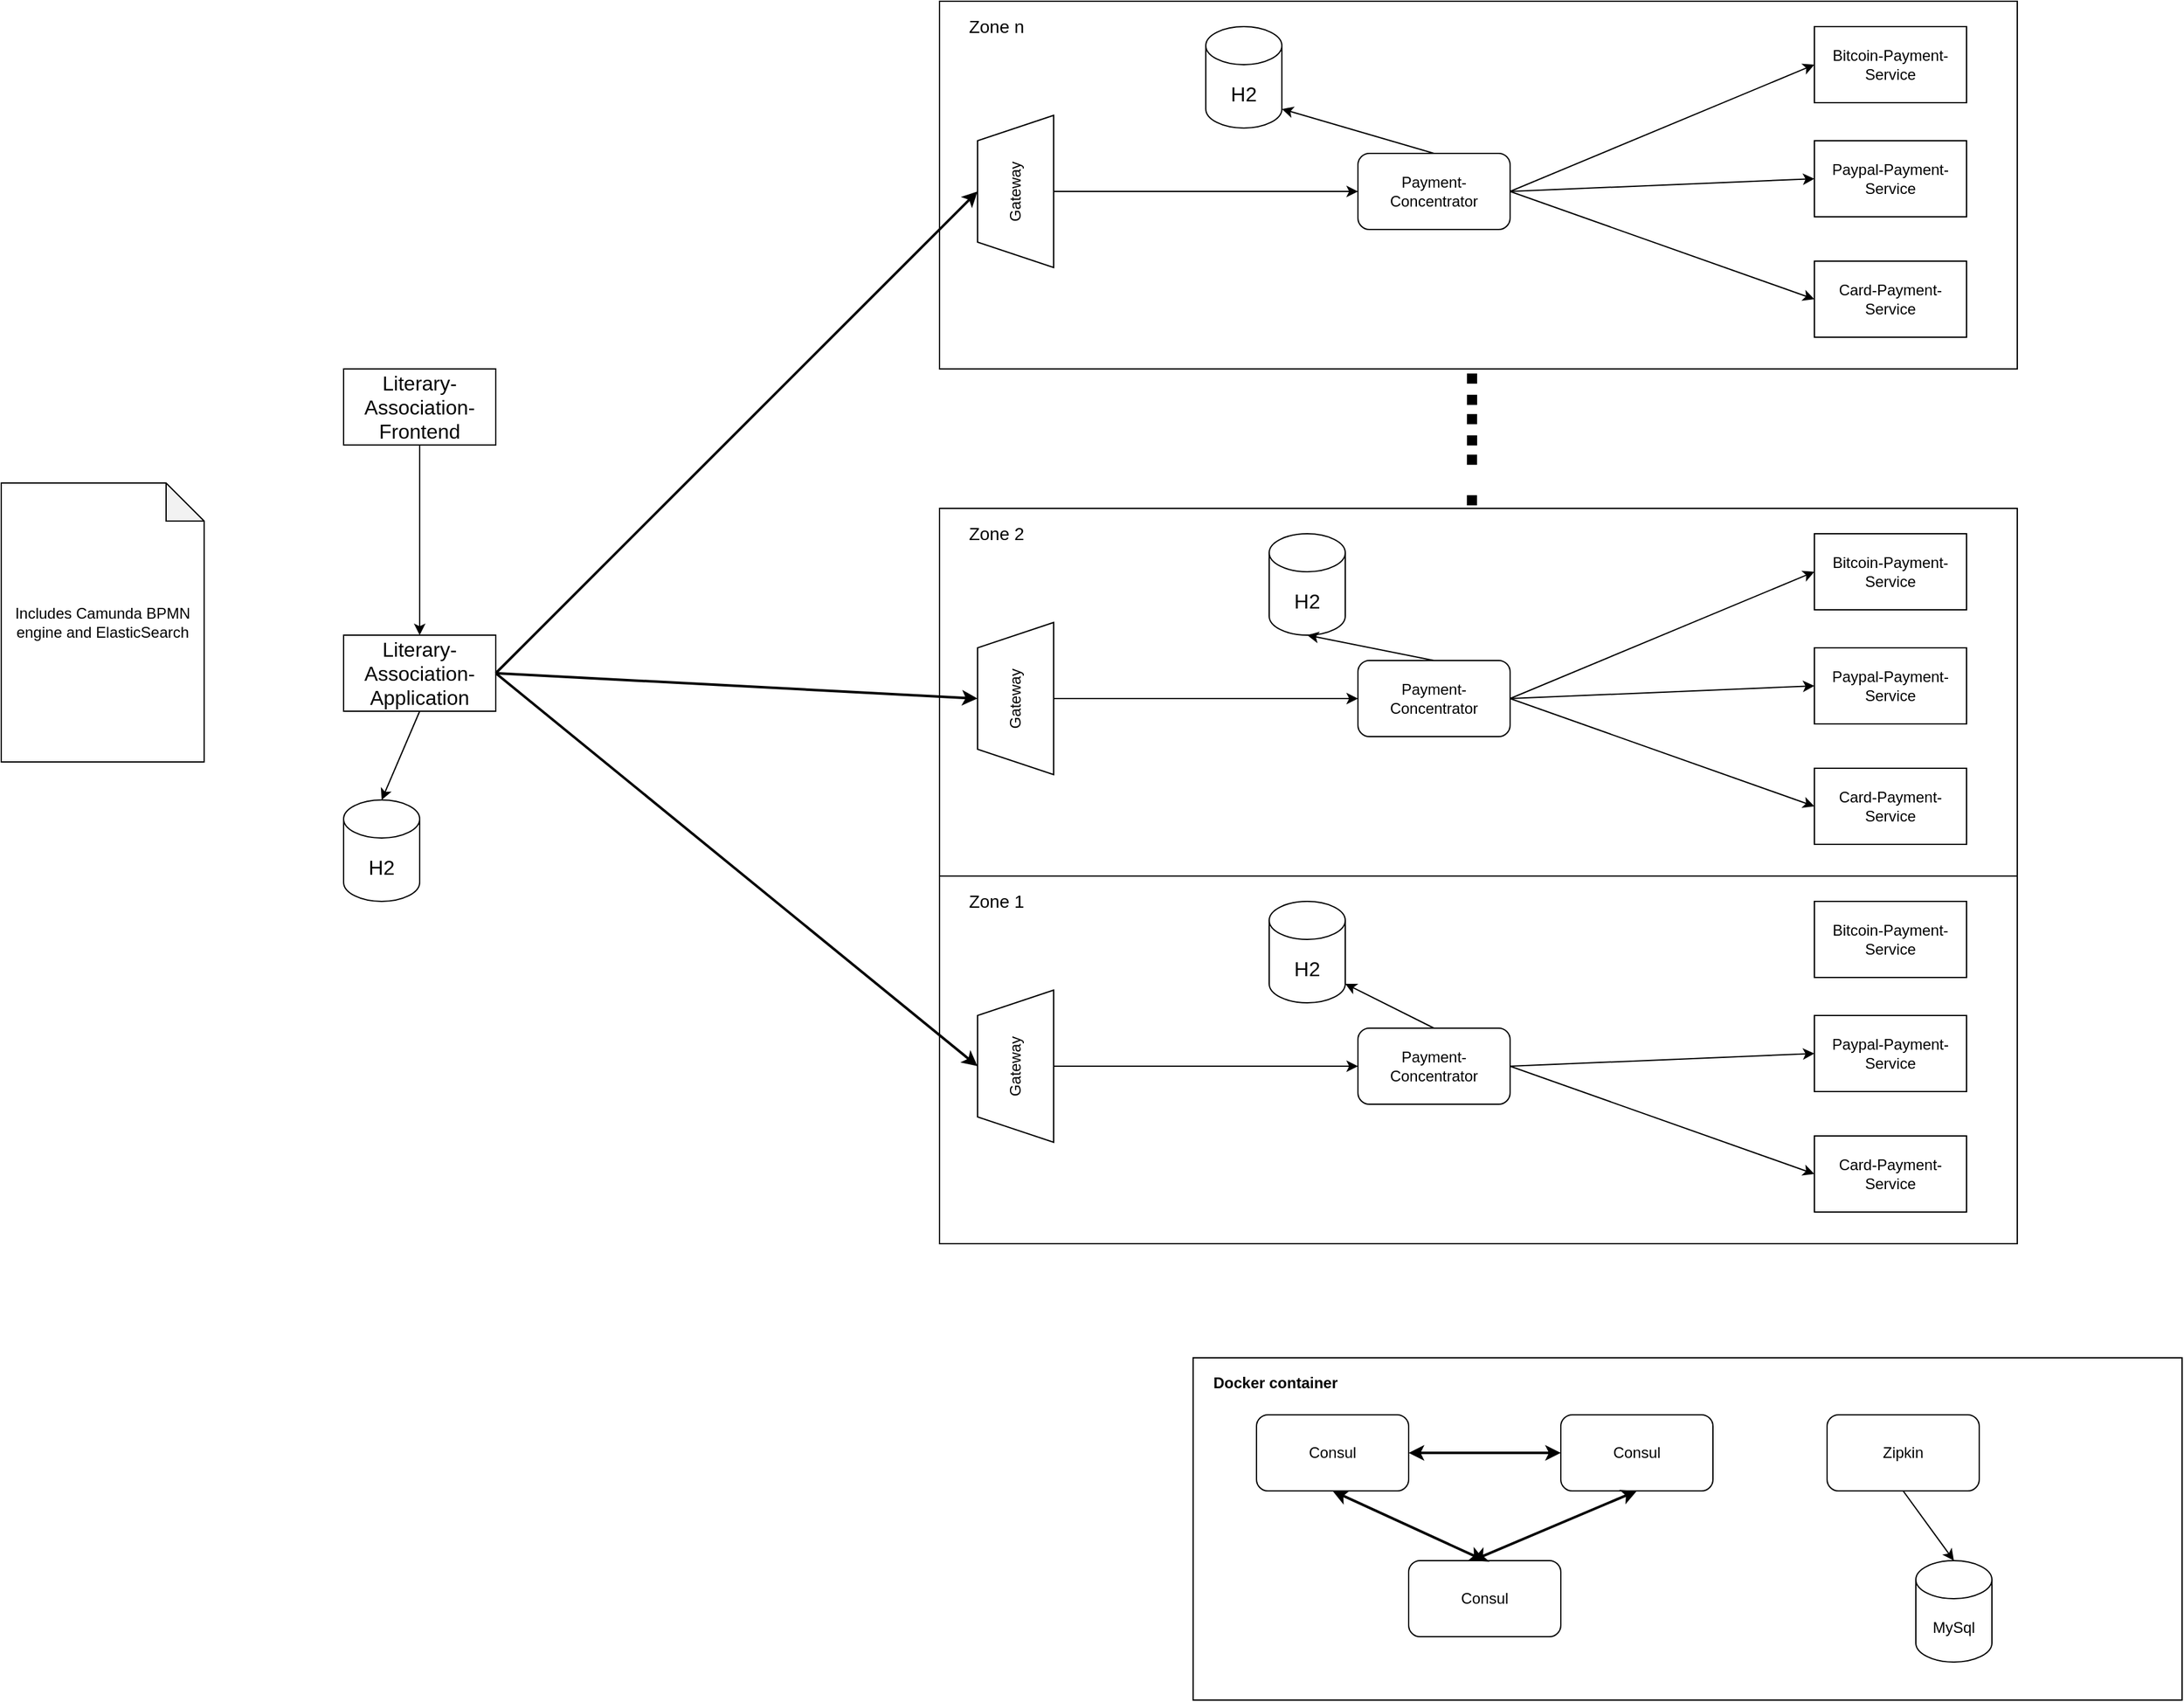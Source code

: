 <mxfile version="14.1.1" type="device"><diagram id="zSUaauWqoXiQL1g9EK-_" name="Page-1"><mxGraphModel dx="2274" dy="1919" grid="1" gridSize="10" guides="1" tooltips="1" connect="1" arrows="1" fold="1" page="1" pageScale="1" pageWidth="827" pageHeight="1169" math="0" shadow="0"><root><mxCell id="0"/><mxCell id="1" parent="0"/><mxCell id="vtOU_-9biwTVkOSYQ0ku-12" value="Literary-Association-Application" style="rounded=0;whiteSpace=wrap;html=1;fontSize=16;" parent="1" vertex="1"><mxGeometry x="-540" y="130" width="120" height="60" as="geometry"/></mxCell><mxCell id="_0NHrG6mtAWxZxlp32WJ-8" value="" style="group" parent="1" vertex="1" connectable="0"><mxGeometry x="-70" y="320" width="940" height="290" as="geometry"/></mxCell><mxCell id="_0NHrG6mtAWxZxlp32WJ-1" value="" style="rounded=0;whiteSpace=wrap;html=1;" parent="_0NHrG6mtAWxZxlp32WJ-8" vertex="1"><mxGeometry width="850" height="290" as="geometry"/></mxCell><mxCell id="uwAI17Wqd9zC-FQfPkYR-2" value="Card-Payment-Service" style="rounded=0;whiteSpace=wrap;html=1;" parent="_0NHrG6mtAWxZxlp32WJ-8" vertex="1"><mxGeometry x="690" y="205" width="120" height="60" as="geometry"/></mxCell><mxCell id="uwAI17Wqd9zC-FQfPkYR-3" value="Paypal-Payment-Service" style="rounded=0;whiteSpace=wrap;html=1;" parent="_0NHrG6mtAWxZxlp32WJ-8" vertex="1"><mxGeometry x="690" y="110" width="120" height="60" as="geometry"/></mxCell><mxCell id="uwAI17Wqd9zC-FQfPkYR-4" value="Bitcoin-Payment- Service" style="rounded=0;whiteSpace=wrap;html=1;" parent="_0NHrG6mtAWxZxlp32WJ-8" vertex="1"><mxGeometry x="690" y="20" width="120" height="60" as="geometry"/></mxCell><mxCell id="5O2foTXNBr0OEtZ5Qan7-3" value="Gateway" style="shape=trapezoid;perimeter=trapezoidPerimeter;whiteSpace=wrap;html=1;fixedSize=1;rotation=-90;" parent="_0NHrG6mtAWxZxlp32WJ-8" vertex="1"><mxGeometry y="120" width="120" height="60" as="geometry"/></mxCell><mxCell id="2EqxZbhxeLz5j7PMiQxL-1" value="Payment-Concentrator" style="rounded=1;whiteSpace=wrap;html=1;" parent="_0NHrG6mtAWxZxlp32WJ-8" vertex="1"><mxGeometry x="330" y="120" width="120" height="60" as="geometry"/></mxCell><mxCell id="2EqxZbhxeLz5j7PMiQxL-3" style="edgeStyle=orthogonalEdgeStyle;rounded=0;orthogonalLoop=1;jettySize=auto;html=1;exitX=0.5;exitY=1;exitDx=0;exitDy=0;" parent="_0NHrG6mtAWxZxlp32WJ-8" edge="1"><mxGeometry relative="1" as="geometry"><mxPoint x="260" y="80" as="sourcePoint"/><mxPoint x="260" y="80" as="targetPoint"/></mxGeometry></mxCell><mxCell id="2EqxZbhxeLz5j7PMiQxL-8" value="" style="endArrow=classic;html=1;exitX=0.5;exitY=1;exitDx=0;exitDy=0;entryX=0;entryY=0.5;entryDx=0;entryDy=0;" parent="_0NHrG6mtAWxZxlp32WJ-8" source="5O2foTXNBr0OEtZ5Qan7-3" target="2EqxZbhxeLz5j7PMiQxL-1" edge="1"><mxGeometry width="50" height="50" relative="1" as="geometry"><mxPoint x="130" y="-40" as="sourcePoint"/><mxPoint x="210" y="-130" as="targetPoint"/></mxGeometry></mxCell><mxCell id="_0NHrG6mtAWxZxlp32WJ-2" value="&lt;font style=&quot;font-size: 14px&quot;&gt;Zone 1&lt;/font&gt;" style="text;html=1;strokeColor=none;fillColor=none;align=center;verticalAlign=middle;whiteSpace=wrap;rounded=0;" parent="_0NHrG6mtAWxZxlp32WJ-8" vertex="1"><mxGeometry x="10" y="10" width="70" height="20" as="geometry"/></mxCell><mxCell id="_0NHrG6mtAWxZxlp32WJ-6" value="" style="endArrow=classic;html=1;exitX=1;exitY=0.5;exitDx=0;exitDy=0;entryX=0;entryY=0.5;entryDx=0;entryDy=0;" parent="_0NHrG6mtAWxZxlp32WJ-8" source="2EqxZbhxeLz5j7PMiQxL-1" target="uwAI17Wqd9zC-FQfPkYR-3" edge="1"><mxGeometry width="50" height="50" relative="1" as="geometry"><mxPoint x="320" y="130" as="sourcePoint"/><mxPoint x="370" y="80" as="targetPoint"/></mxGeometry></mxCell><mxCell id="_0NHrG6mtAWxZxlp32WJ-7" value="" style="endArrow=classic;html=1;exitX=1;exitY=0.5;exitDx=0;exitDy=0;entryX=0;entryY=0.5;entryDx=0;entryDy=0;" parent="_0NHrG6mtAWxZxlp32WJ-8" source="2EqxZbhxeLz5j7PMiQxL-1" target="uwAI17Wqd9zC-FQfPkYR-2" edge="1"><mxGeometry width="50" height="50" relative="1" as="geometry"><mxPoint x="320" y="130" as="sourcePoint"/><mxPoint x="370" y="80" as="targetPoint"/></mxGeometry></mxCell><mxCell id="oquwB6ZSukJWYpFi1vfG-15" value="H2" style="shape=cylinder3;whiteSpace=wrap;html=1;boundedLbl=1;backgroundOutline=1;size=15;fontSize=16;" vertex="1" parent="_0NHrG6mtAWxZxlp32WJ-8"><mxGeometry x="260" y="20" width="60" height="80" as="geometry"/></mxCell><mxCell id="oquwB6ZSukJWYpFi1vfG-18" value="" style="endArrow=classic;html=1;fontSize=16;exitX=0.5;exitY=0;exitDx=0;exitDy=0;entryX=1;entryY=1;entryDx=0;entryDy=-15;entryPerimeter=0;" edge="1" parent="_0NHrG6mtAWxZxlp32WJ-8" source="2EqxZbhxeLz5j7PMiQxL-1" target="oquwB6ZSukJWYpFi1vfG-15"><mxGeometry width="50" height="50" relative="1" as="geometry"><mxPoint x="-100" y="150" as="sourcePoint"/><mxPoint x="-50" y="100" as="targetPoint"/></mxGeometry></mxCell><mxCell id="_0NHrG6mtAWxZxlp32WJ-9" value="" style="group" parent="1" vertex="1" connectable="0"><mxGeometry x="-70" y="30" width="850" height="290" as="geometry"/></mxCell><mxCell id="_0NHrG6mtAWxZxlp32WJ-10" value="" style="rounded=0;whiteSpace=wrap;html=1;" parent="_0NHrG6mtAWxZxlp32WJ-9" vertex="1"><mxGeometry width="850" height="290" as="geometry"/></mxCell><mxCell id="_0NHrG6mtAWxZxlp32WJ-11" value="Card-Payment-Service" style="rounded=0;whiteSpace=wrap;html=1;" parent="_0NHrG6mtAWxZxlp32WJ-9" vertex="1"><mxGeometry x="690" y="205" width="120" height="60" as="geometry"/></mxCell><mxCell id="_0NHrG6mtAWxZxlp32WJ-12" value="Paypal-Payment-Service" style="rounded=0;whiteSpace=wrap;html=1;" parent="_0NHrG6mtAWxZxlp32WJ-9" vertex="1"><mxGeometry x="690" y="110" width="120" height="60" as="geometry"/></mxCell><mxCell id="_0NHrG6mtAWxZxlp32WJ-13" value="Bitcoin-Payment- Service" style="rounded=0;whiteSpace=wrap;html=1;" parent="_0NHrG6mtAWxZxlp32WJ-9" vertex="1"><mxGeometry x="690" y="20" width="120" height="60" as="geometry"/></mxCell><mxCell id="_0NHrG6mtAWxZxlp32WJ-14" value="Gateway" style="shape=trapezoid;perimeter=trapezoidPerimeter;whiteSpace=wrap;html=1;fixedSize=1;rotation=-90;" parent="_0NHrG6mtAWxZxlp32WJ-9" vertex="1"><mxGeometry y="120" width="120" height="60" as="geometry"/></mxCell><mxCell id="_0NHrG6mtAWxZxlp32WJ-15" value="Payment-Concentrator" style="rounded=1;whiteSpace=wrap;html=1;" parent="_0NHrG6mtAWxZxlp32WJ-9" vertex="1"><mxGeometry x="330" y="120" width="120" height="60" as="geometry"/></mxCell><mxCell id="_0NHrG6mtAWxZxlp32WJ-16" style="edgeStyle=orthogonalEdgeStyle;rounded=0;orthogonalLoop=1;jettySize=auto;html=1;exitX=0.5;exitY=1;exitDx=0;exitDy=0;" parent="_0NHrG6mtAWxZxlp32WJ-9" edge="1"><mxGeometry relative="1" as="geometry"><mxPoint x="260" y="80" as="sourcePoint"/><mxPoint x="260" y="80" as="targetPoint"/></mxGeometry></mxCell><mxCell id="_0NHrG6mtAWxZxlp32WJ-17" value="" style="endArrow=classic;html=1;exitX=0.5;exitY=1;exitDx=0;exitDy=0;entryX=0;entryY=0.5;entryDx=0;entryDy=0;" parent="_0NHrG6mtAWxZxlp32WJ-9" source="_0NHrG6mtAWxZxlp32WJ-14" target="_0NHrG6mtAWxZxlp32WJ-15" edge="1"><mxGeometry width="50" height="50" relative="1" as="geometry"><mxPoint x="130" y="-40" as="sourcePoint"/><mxPoint x="210" y="-130" as="targetPoint"/></mxGeometry></mxCell><mxCell id="_0NHrG6mtAWxZxlp32WJ-18" value="&lt;font style=&quot;font-size: 14px&quot;&gt;Zone 2&lt;/font&gt;" style="text;html=1;strokeColor=none;fillColor=none;align=center;verticalAlign=middle;whiteSpace=wrap;rounded=0;" parent="_0NHrG6mtAWxZxlp32WJ-9" vertex="1"><mxGeometry x="10" y="10" width="70" height="20" as="geometry"/></mxCell><mxCell id="_0NHrG6mtAWxZxlp32WJ-19" value="" style="endArrow=classic;html=1;exitX=1;exitY=0.5;exitDx=0;exitDy=0;entryX=0;entryY=0.5;entryDx=0;entryDy=0;" parent="_0NHrG6mtAWxZxlp32WJ-9" source="_0NHrG6mtAWxZxlp32WJ-15" target="_0NHrG6mtAWxZxlp32WJ-13" edge="1"><mxGeometry width="50" height="50" relative="1" as="geometry"><mxPoint x="320" y="130" as="sourcePoint"/><mxPoint x="370" y="80" as="targetPoint"/></mxGeometry></mxCell><mxCell id="_0NHrG6mtAWxZxlp32WJ-20" value="" style="endArrow=classic;html=1;exitX=1;exitY=0.5;exitDx=0;exitDy=0;entryX=0;entryY=0.5;entryDx=0;entryDy=0;" parent="_0NHrG6mtAWxZxlp32WJ-9" source="_0NHrG6mtAWxZxlp32WJ-15" target="_0NHrG6mtAWxZxlp32WJ-12" edge="1"><mxGeometry width="50" height="50" relative="1" as="geometry"><mxPoint x="320" y="130" as="sourcePoint"/><mxPoint x="370" y="80" as="targetPoint"/></mxGeometry></mxCell><mxCell id="_0NHrG6mtAWxZxlp32WJ-21" value="" style="endArrow=classic;html=1;exitX=1;exitY=0.5;exitDx=0;exitDy=0;entryX=0;entryY=0.5;entryDx=0;entryDy=0;" parent="_0NHrG6mtAWxZxlp32WJ-9" source="_0NHrG6mtAWxZxlp32WJ-15" target="_0NHrG6mtAWxZxlp32WJ-11" edge="1"><mxGeometry width="50" height="50" relative="1" as="geometry"><mxPoint x="320" y="130" as="sourcePoint"/><mxPoint x="370" y="80" as="targetPoint"/></mxGeometry></mxCell><mxCell id="oquwB6ZSukJWYpFi1vfG-12" value="H2" style="shape=cylinder3;whiteSpace=wrap;html=1;boundedLbl=1;backgroundOutline=1;size=15;fontSize=16;" vertex="1" parent="_0NHrG6mtAWxZxlp32WJ-9"><mxGeometry x="260" y="20" width="60" height="80" as="geometry"/></mxCell><mxCell id="oquwB6ZSukJWYpFi1vfG-13" value="" style="endArrow=classic;html=1;fontSize=16;exitX=0.5;exitY=0;exitDx=0;exitDy=0;entryX=0.5;entryY=1;entryDx=0;entryDy=0;entryPerimeter=0;" edge="1" parent="_0NHrG6mtAWxZxlp32WJ-9" source="_0NHrG6mtAWxZxlp32WJ-15" target="oquwB6ZSukJWYpFi1vfG-12"><mxGeometry width="50" height="50" relative="1" as="geometry"><mxPoint x="-100" y="270" as="sourcePoint"/><mxPoint x="-50" y="220" as="targetPoint"/></mxGeometry></mxCell><mxCell id="_0NHrG6mtAWxZxlp32WJ-24" value="" style="group" parent="1" vertex="1" connectable="0"><mxGeometry x="-70" y="-370" width="850" height="290" as="geometry"/></mxCell><mxCell id="_0NHrG6mtAWxZxlp32WJ-25" value="" style="rounded=0;whiteSpace=wrap;html=1;" parent="_0NHrG6mtAWxZxlp32WJ-24" vertex="1"><mxGeometry width="850" height="290" as="geometry"/></mxCell><mxCell id="_0NHrG6mtAWxZxlp32WJ-26" value="Card-Payment-Service" style="rounded=0;whiteSpace=wrap;html=1;" parent="_0NHrG6mtAWxZxlp32WJ-24" vertex="1"><mxGeometry x="690" y="205" width="120" height="60" as="geometry"/></mxCell><mxCell id="_0NHrG6mtAWxZxlp32WJ-27" value="Paypal-Payment-Service" style="rounded=0;whiteSpace=wrap;html=1;" parent="_0NHrG6mtAWxZxlp32WJ-24" vertex="1"><mxGeometry x="690" y="110" width="120" height="60" as="geometry"/></mxCell><mxCell id="_0NHrG6mtAWxZxlp32WJ-28" value="Bitcoin-Payment- Service" style="rounded=0;whiteSpace=wrap;html=1;" parent="_0NHrG6mtAWxZxlp32WJ-24" vertex="1"><mxGeometry x="690" y="20" width="120" height="60" as="geometry"/></mxCell><mxCell id="_0NHrG6mtAWxZxlp32WJ-29" value="Gateway" style="shape=trapezoid;perimeter=trapezoidPerimeter;whiteSpace=wrap;html=1;fixedSize=1;rotation=-90;" parent="_0NHrG6mtAWxZxlp32WJ-24" vertex="1"><mxGeometry y="120" width="120" height="60" as="geometry"/></mxCell><mxCell id="_0NHrG6mtAWxZxlp32WJ-30" value="Payment-Concentrator" style="rounded=1;whiteSpace=wrap;html=1;" parent="_0NHrG6mtAWxZxlp32WJ-24" vertex="1"><mxGeometry x="330" y="120" width="120" height="60" as="geometry"/></mxCell><mxCell id="_0NHrG6mtAWxZxlp32WJ-31" style="edgeStyle=orthogonalEdgeStyle;rounded=0;orthogonalLoop=1;jettySize=auto;html=1;exitX=0.5;exitY=1;exitDx=0;exitDy=0;" parent="_0NHrG6mtAWxZxlp32WJ-24" edge="1"><mxGeometry relative="1" as="geometry"><mxPoint x="260" y="80" as="sourcePoint"/><mxPoint x="260" y="80" as="targetPoint"/></mxGeometry></mxCell><mxCell id="_0NHrG6mtAWxZxlp32WJ-32" value="" style="endArrow=classic;html=1;exitX=0.5;exitY=1;exitDx=0;exitDy=0;entryX=0;entryY=0.5;entryDx=0;entryDy=0;" parent="_0NHrG6mtAWxZxlp32WJ-24" source="_0NHrG6mtAWxZxlp32WJ-29" target="_0NHrG6mtAWxZxlp32WJ-30" edge="1"><mxGeometry width="50" height="50" relative="1" as="geometry"><mxPoint x="130" y="-40" as="sourcePoint"/><mxPoint x="210" y="-130" as="targetPoint"/></mxGeometry></mxCell><mxCell id="_0NHrG6mtAWxZxlp32WJ-33" value="&lt;font style=&quot;font-size: 14px&quot;&gt;Zone n&lt;/font&gt;" style="text;html=1;strokeColor=none;fillColor=none;align=center;verticalAlign=middle;whiteSpace=wrap;rounded=0;" parent="_0NHrG6mtAWxZxlp32WJ-24" vertex="1"><mxGeometry x="10" y="10" width="70" height="20" as="geometry"/></mxCell><mxCell id="_0NHrG6mtAWxZxlp32WJ-34" value="" style="endArrow=classic;html=1;exitX=1;exitY=0.5;exitDx=0;exitDy=0;entryX=0;entryY=0.5;entryDx=0;entryDy=0;" parent="_0NHrG6mtAWxZxlp32WJ-24" source="_0NHrG6mtAWxZxlp32WJ-30" target="_0NHrG6mtAWxZxlp32WJ-28" edge="1"><mxGeometry width="50" height="50" relative="1" as="geometry"><mxPoint x="320" y="130" as="sourcePoint"/><mxPoint x="370" y="80" as="targetPoint"/></mxGeometry></mxCell><mxCell id="_0NHrG6mtAWxZxlp32WJ-35" value="" style="endArrow=classic;html=1;exitX=1;exitY=0.5;exitDx=0;exitDy=0;entryX=0;entryY=0.5;entryDx=0;entryDy=0;" parent="_0NHrG6mtAWxZxlp32WJ-24" source="_0NHrG6mtAWxZxlp32WJ-30" target="_0NHrG6mtAWxZxlp32WJ-27" edge="1"><mxGeometry width="50" height="50" relative="1" as="geometry"><mxPoint x="320" y="130" as="sourcePoint"/><mxPoint x="370" y="80" as="targetPoint"/></mxGeometry></mxCell><mxCell id="_0NHrG6mtAWxZxlp32WJ-36" value="" style="endArrow=classic;html=1;exitX=1;exitY=0.5;exitDx=0;exitDy=0;entryX=0;entryY=0.5;entryDx=0;entryDy=0;" parent="_0NHrG6mtAWxZxlp32WJ-24" source="_0NHrG6mtAWxZxlp32WJ-30" target="_0NHrG6mtAWxZxlp32WJ-26" edge="1"><mxGeometry width="50" height="50" relative="1" as="geometry"><mxPoint x="320" y="130" as="sourcePoint"/><mxPoint x="370" y="80" as="targetPoint"/></mxGeometry></mxCell><mxCell id="oquwB6ZSukJWYpFi1vfG-14" value="H2" style="shape=cylinder3;whiteSpace=wrap;html=1;boundedLbl=1;backgroundOutline=1;size=15;fontSize=16;" vertex="1" parent="_0NHrG6mtAWxZxlp32WJ-24"><mxGeometry x="210" y="20" width="60" height="80" as="geometry"/></mxCell><mxCell id="oquwB6ZSukJWYpFi1vfG-17" value="" style="endArrow=classic;html=1;fontSize=16;exitX=0.5;exitY=0;exitDx=0;exitDy=0;entryX=1;entryY=1;entryDx=0;entryDy=-15;entryPerimeter=0;" edge="1" parent="_0NHrG6mtAWxZxlp32WJ-24" source="_0NHrG6mtAWxZxlp32WJ-30" target="oquwB6ZSukJWYpFi1vfG-14"><mxGeometry width="50" height="50" relative="1" as="geometry"><mxPoint x="-100" y="170" as="sourcePoint"/><mxPoint x="-50" y="120" as="targetPoint"/></mxGeometry></mxCell><mxCell id="_0NHrG6mtAWxZxlp32WJ-37" value="" style="endArrow=none;dashed=1;html=1;dashPattern=1 3;strokeWidth=8;exitX=0.494;exitY=-0.008;exitDx=0;exitDy=0;exitPerimeter=0;rounded=0;" parent="1" source="_0NHrG6mtAWxZxlp32WJ-10" edge="1"><mxGeometry width="50" height="50" relative="1" as="geometry"><mxPoint x="340" y="-10" as="sourcePoint"/><mxPoint x="350" as="targetPoint"/><Array as="points"><mxPoint x="350" y="-80"/></Array></mxGeometry></mxCell><mxCell id="_0NHrG6mtAWxZxlp32WJ-39" value="" style="endArrow=classic;html=1;strokeWidth=2;exitX=1;exitY=0.5;exitDx=0;exitDy=0;entryX=0.5;entryY=0;entryDx=0;entryDy=0;" parent="1" source="vtOU_-9biwTVkOSYQ0ku-12" target="_0NHrG6mtAWxZxlp32WJ-29" edge="1"><mxGeometry width="50" height="50" relative="1" as="geometry"><mxPoint x="70" as="sourcePoint"/><mxPoint x="120" y="-50" as="targetPoint"/></mxGeometry></mxCell><mxCell id="_0NHrG6mtAWxZxlp32WJ-40" value="" style="endArrow=classic;html=1;strokeWidth=2;entryX=0.5;entryY=0;entryDx=0;entryDy=0;" parent="1" target="_0NHrG6mtAWxZxlp32WJ-14" edge="1"><mxGeometry width="50" height="50" relative="1" as="geometry"><mxPoint x="-420" y="160" as="sourcePoint"/><mxPoint x="-30" y="-210" as="targetPoint"/></mxGeometry></mxCell><mxCell id="_0NHrG6mtAWxZxlp32WJ-41" value="" style="endArrow=classic;html=1;strokeWidth=2;entryX=0.5;entryY=0;entryDx=0;entryDy=0;" parent="1" target="5O2foTXNBr0OEtZ5Qan7-3" edge="1"><mxGeometry width="50" height="50" relative="1" as="geometry"><mxPoint x="-420" y="160" as="sourcePoint"/><mxPoint x="-20" y="-200" as="targetPoint"/></mxGeometry></mxCell><mxCell id="_0NHrG6mtAWxZxlp32WJ-42" value="" style="rounded=0;whiteSpace=wrap;html=1;" parent="1" vertex="1"><mxGeometry x="130" y="700" width="780" height="270" as="geometry"/></mxCell><mxCell id="_0NHrG6mtAWxZxlp32WJ-43" value="Consul" style="rounded=1;whiteSpace=wrap;html=1;" parent="1" vertex="1"><mxGeometry x="300" y="860" width="120" height="60" as="geometry"/></mxCell><mxCell id="_0NHrG6mtAWxZxlp32WJ-44" value="Consul" style="rounded=1;whiteSpace=wrap;html=1;" parent="1" vertex="1"><mxGeometry x="180" y="745" width="120" height="60" as="geometry"/></mxCell><mxCell id="_0NHrG6mtAWxZxlp32WJ-45" value="Consul" style="rounded=1;whiteSpace=wrap;html=1;" parent="1" vertex="1"><mxGeometry x="420" y="745" width="120" height="60" as="geometry"/></mxCell><mxCell id="_0NHrG6mtAWxZxlp32WJ-46" value="" style="endArrow=classic;startArrow=classic;html=1;strokeWidth=2;exitX=0.5;exitY=0;exitDx=0;exitDy=0;entryX=0.5;entryY=1;entryDx=0;entryDy=0;" parent="1" source="_0NHrG6mtAWxZxlp32WJ-43" target="_0NHrG6mtAWxZxlp32WJ-44" edge="1"><mxGeometry width="50" height="50" relative="1" as="geometry"><mxPoint x="190" y="630" as="sourcePoint"/><mxPoint x="240" y="580" as="targetPoint"/></mxGeometry></mxCell><mxCell id="_0NHrG6mtAWxZxlp32WJ-47" value="" style="endArrow=classic;startArrow=classic;html=1;strokeWidth=2;exitX=1;exitY=0.5;exitDx=0;exitDy=0;entryX=0;entryY=0.5;entryDx=0;entryDy=0;" parent="1" source="_0NHrG6mtAWxZxlp32WJ-44" target="_0NHrG6mtAWxZxlp32WJ-45" edge="1"><mxGeometry width="50" height="50" relative="1" as="geometry"><mxPoint x="190" y="630" as="sourcePoint"/><mxPoint x="240" y="580" as="targetPoint"/></mxGeometry></mxCell><mxCell id="_0NHrG6mtAWxZxlp32WJ-48" value="" style="endArrow=classic;startArrow=classic;html=1;strokeWidth=2;entryX=0.5;entryY=1;entryDx=0;entryDy=0;" parent="1" target="_0NHrG6mtAWxZxlp32WJ-45" edge="1"><mxGeometry width="50" height="50" relative="1" as="geometry"><mxPoint x="350" y="860" as="sourcePoint"/><mxPoint x="240" y="580" as="targetPoint"/></mxGeometry></mxCell><mxCell id="oquwB6ZSukJWYpFi1vfG-1" value="Zipkin" style="rounded=1;whiteSpace=wrap;html=1;" vertex="1" parent="1"><mxGeometry x="630" y="745" width="120" height="60" as="geometry"/></mxCell><mxCell id="oquwB6ZSukJWYpFi1vfG-2" value="MySql" style="shape=cylinder3;whiteSpace=wrap;html=1;boundedLbl=1;backgroundOutline=1;size=15;" vertex="1" parent="1"><mxGeometry x="700" y="860" width="60" height="80" as="geometry"/></mxCell><mxCell id="oquwB6ZSukJWYpFi1vfG-3" value="" style="endArrow=classic;html=1;exitX=0.5;exitY=1;exitDx=0;exitDy=0;entryX=0.5;entryY=0;entryDx=0;entryDy=0;entryPerimeter=0;" edge="1" parent="1" source="oquwB6ZSukJWYpFi1vfG-1" target="oquwB6ZSukJWYpFi1vfG-2"><mxGeometry width="50" height="50" relative="1" as="geometry"><mxPoint x="480" y="720" as="sourcePoint"/><mxPoint x="530" y="670" as="targetPoint"/></mxGeometry></mxCell><mxCell id="oquwB6ZSukJWYpFi1vfG-4" value="Docker container" style="text;html=1;strokeColor=none;fillColor=none;align=center;verticalAlign=middle;whiteSpace=wrap;rounded=0;fontStyle=1" vertex="1" parent="1"><mxGeometry x="140" y="710" width="110" height="20" as="geometry"/></mxCell><mxCell id="oquwB6ZSukJWYpFi1vfG-5" value="Includes Camunda BPMN engine and ElasticSearch" style="shape=note;whiteSpace=wrap;html=1;backgroundOutline=1;darkOpacity=0.05;" vertex="1" parent="1"><mxGeometry x="-810" y="10" width="160" height="220" as="geometry"/></mxCell><mxCell id="oquwB6ZSukJWYpFi1vfG-6" value="Literary-Association-Frontend" style="rounded=0;whiteSpace=wrap;html=1;fontSize=16;" vertex="1" parent="1"><mxGeometry x="-540" y="-80" width="120" height="60" as="geometry"/></mxCell><mxCell id="oquwB6ZSukJWYpFi1vfG-7" value="" style="endArrow=classic;html=1;fontSize=16;exitX=0.5;exitY=1;exitDx=0;exitDy=0;entryX=0.5;entryY=0;entryDx=0;entryDy=0;" edge="1" parent="1" source="oquwB6ZSukJWYpFi1vfG-6" target="vtOU_-9biwTVkOSYQ0ku-12"><mxGeometry width="50" height="50" relative="1" as="geometry"><mxPoint x="-370" y="130" as="sourcePoint"/><mxPoint x="-320" y="80" as="targetPoint"/></mxGeometry></mxCell><mxCell id="oquwB6ZSukJWYpFi1vfG-10" value="H2" style="shape=cylinder3;whiteSpace=wrap;html=1;boundedLbl=1;backgroundOutline=1;size=15;fontSize=16;" vertex="1" parent="1"><mxGeometry x="-540" y="260" width="60" height="80" as="geometry"/></mxCell><mxCell id="oquwB6ZSukJWYpFi1vfG-11" value="" style="endArrow=classic;html=1;fontSize=16;exitX=0.5;exitY=1;exitDx=0;exitDy=0;entryX=0.5;entryY=0;entryDx=0;entryDy=0;entryPerimeter=0;" edge="1" parent="1" source="vtOU_-9biwTVkOSYQ0ku-12" target="oquwB6ZSukJWYpFi1vfG-10"><mxGeometry width="50" height="50" relative="1" as="geometry"><mxPoint x="-170" y="300" as="sourcePoint"/><mxPoint x="-120" y="250" as="targetPoint"/></mxGeometry></mxCell></root></mxGraphModel></diagram></mxfile>